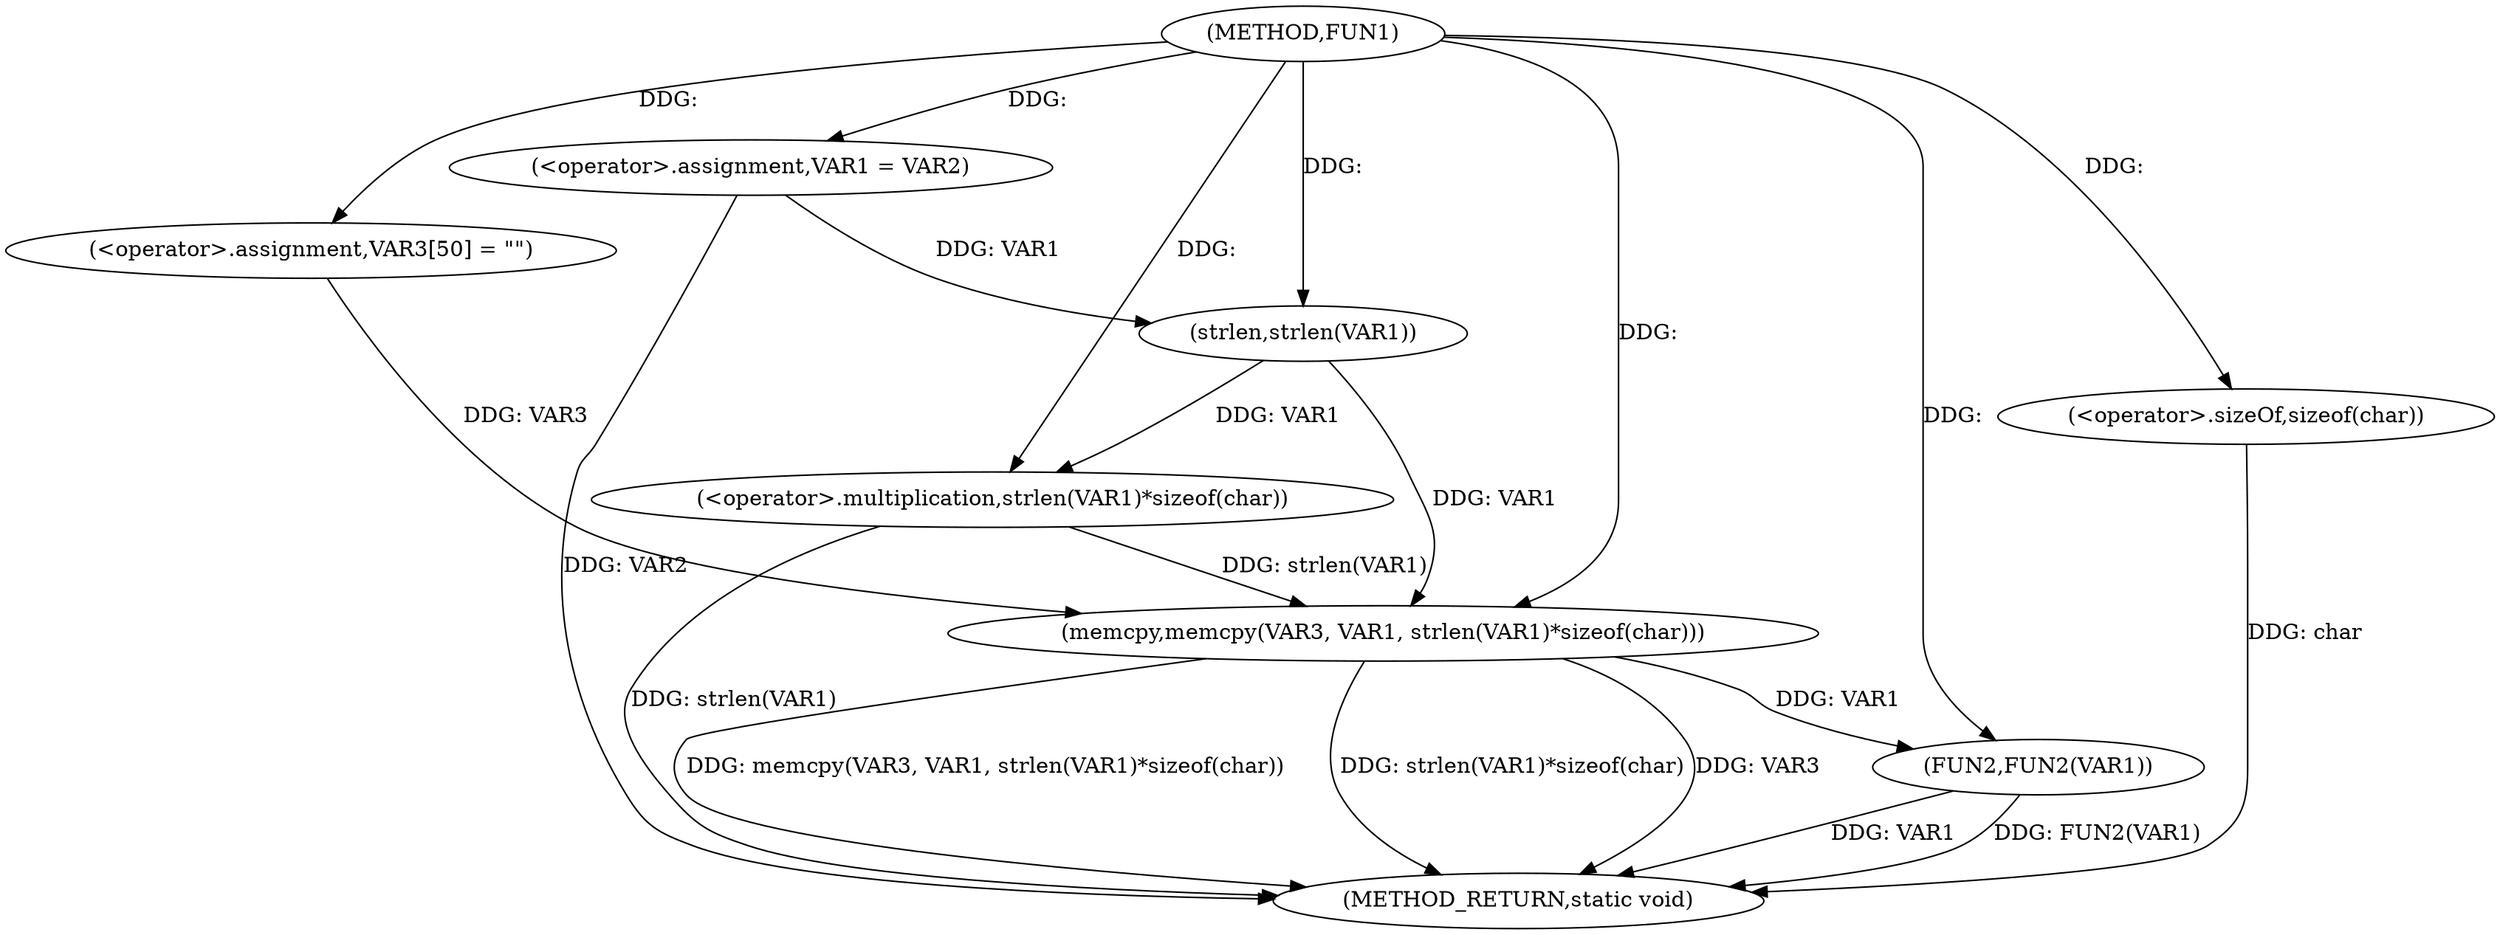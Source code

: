 digraph FUN1 {  
"1000100" [label = "(METHOD,FUN1)" ]
"1000122" [label = "(METHOD_RETURN,static void)" ]
"1000104" [label = "(<operator>.assignment,VAR1 = VAR2)" ]
"1000109" [label = "(<operator>.assignment,VAR3[50] = \"\")" ]
"1000112" [label = "(memcpy,memcpy(VAR3, VAR1, strlen(VAR1)*sizeof(char)))" ]
"1000115" [label = "(<operator>.multiplication,strlen(VAR1)*sizeof(char))" ]
"1000116" [label = "(strlen,strlen(VAR1))" ]
"1000118" [label = "(<operator>.sizeOf,sizeof(char))" ]
"1000120" [label = "(FUN2,FUN2(VAR1))" ]
  "1000112" -> "1000122"  [ label = "DDG: memcpy(VAR3, VAR1, strlen(VAR1)*sizeof(char))"] 
  "1000118" -> "1000122"  [ label = "DDG: char"] 
  "1000115" -> "1000122"  [ label = "DDG: strlen(VAR1)"] 
  "1000112" -> "1000122"  [ label = "DDG: strlen(VAR1)*sizeof(char)"] 
  "1000120" -> "1000122"  [ label = "DDG: VAR1"] 
  "1000112" -> "1000122"  [ label = "DDG: VAR3"] 
  "1000120" -> "1000122"  [ label = "DDG: FUN2(VAR1)"] 
  "1000104" -> "1000122"  [ label = "DDG: VAR2"] 
  "1000100" -> "1000104"  [ label = "DDG: "] 
  "1000100" -> "1000109"  [ label = "DDG: "] 
  "1000109" -> "1000112"  [ label = "DDG: VAR3"] 
  "1000100" -> "1000112"  [ label = "DDG: "] 
  "1000116" -> "1000112"  [ label = "DDG: VAR1"] 
  "1000115" -> "1000112"  [ label = "DDG: strlen(VAR1)"] 
  "1000116" -> "1000115"  [ label = "DDG: VAR1"] 
  "1000104" -> "1000116"  [ label = "DDG: VAR1"] 
  "1000100" -> "1000116"  [ label = "DDG: "] 
  "1000100" -> "1000115"  [ label = "DDG: "] 
  "1000100" -> "1000118"  [ label = "DDG: "] 
  "1000112" -> "1000120"  [ label = "DDG: VAR1"] 
  "1000100" -> "1000120"  [ label = "DDG: "] 
}
